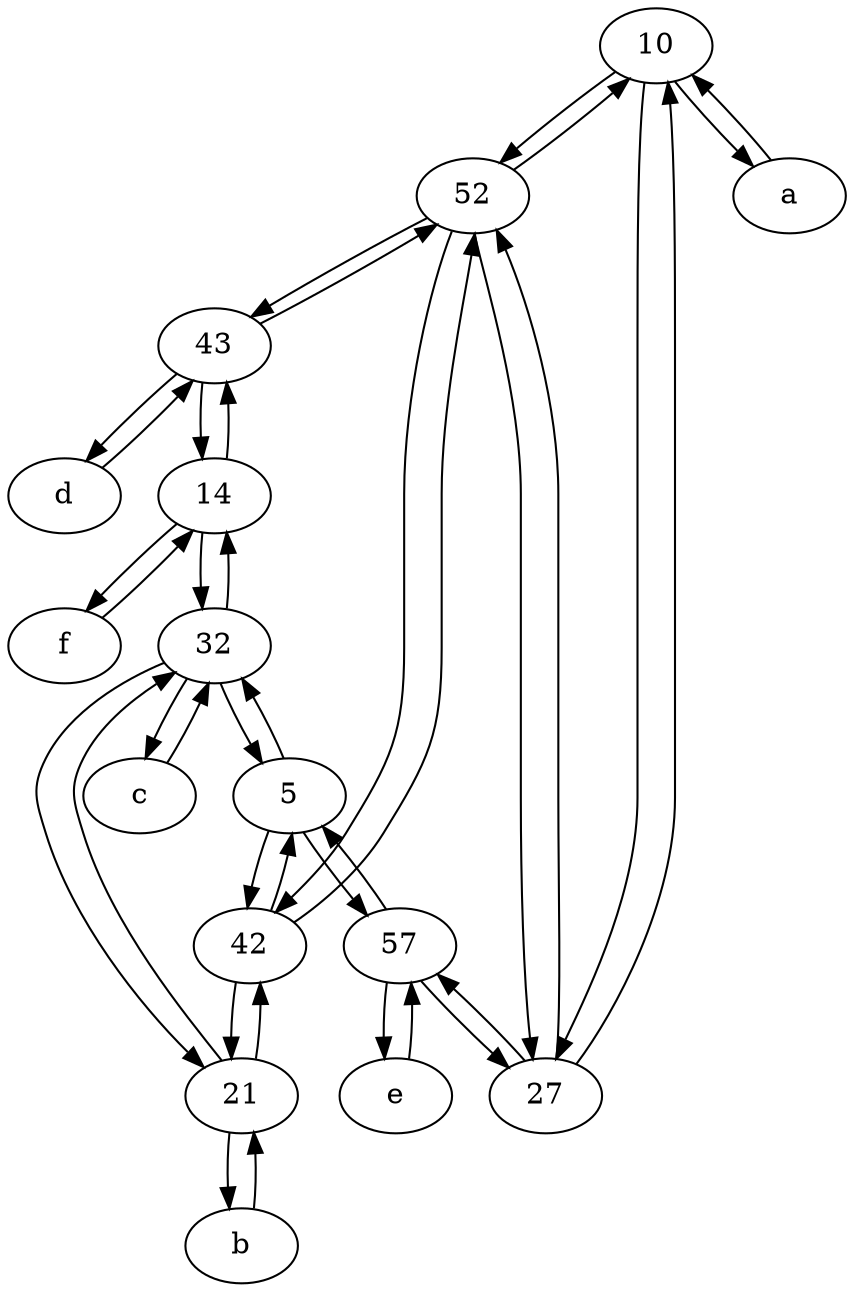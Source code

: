 digraph  {
	10;
	52;
	a [pos="40,10!"];
	42;
	27;
	f [pos="15,45!"];
	d [pos="20,30!"];
	c [pos="20,10!"];
	b [pos="50,20!"];
	5;
	21;
	e [pos="30,50!"];
	57;
	32;
	43;
	14;
	c -> 32;
	e -> 57;
	43 -> d;
	57 -> e;
	14 -> f;
	32 -> c;
	5 -> 57;
	42 -> 5;
	32 -> 21;
	42 -> 21;
	32 -> 5;
	27 -> 57;
	21 -> b;
	42 -> 52;
	43 -> 52;
	b -> 21;
	f -> 14;
	52 -> 42;
	14 -> 32;
	10 -> 52;
	52 -> 10;
	21 -> 32;
	14 -> 43;
	57 -> 5;
	43 -> 14;
	32 -> 14;
	21 -> 42;
	27 -> 10;
	27 -> 52;
	52 -> 43;
	10 -> 27;
	52 -> 27;
	5 -> 32;
	d -> 43;
	5 -> 42;
	a -> 10;
	57 -> 27;
	10 -> a;

	}